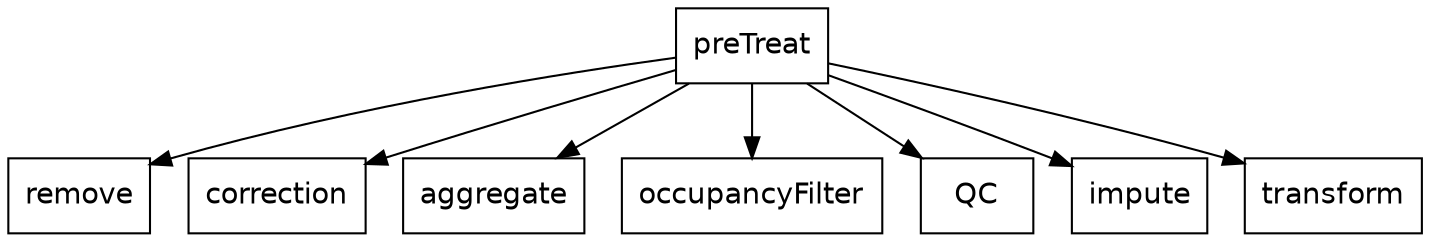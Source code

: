 digraph preTreat {

  # a 'graph' statement
  graph [overlap = true]

  # several 'node' statements
  node [shape = box,
        fontname = Helvetica, fontsize = 14]
  preTreat; remove; correction; aggregate; occupancyFilter; QC; impute; transform

  # several 'edge' statements
  preTreat -> {remove correction aggregate occupancyFilter QC impute transform} 
}